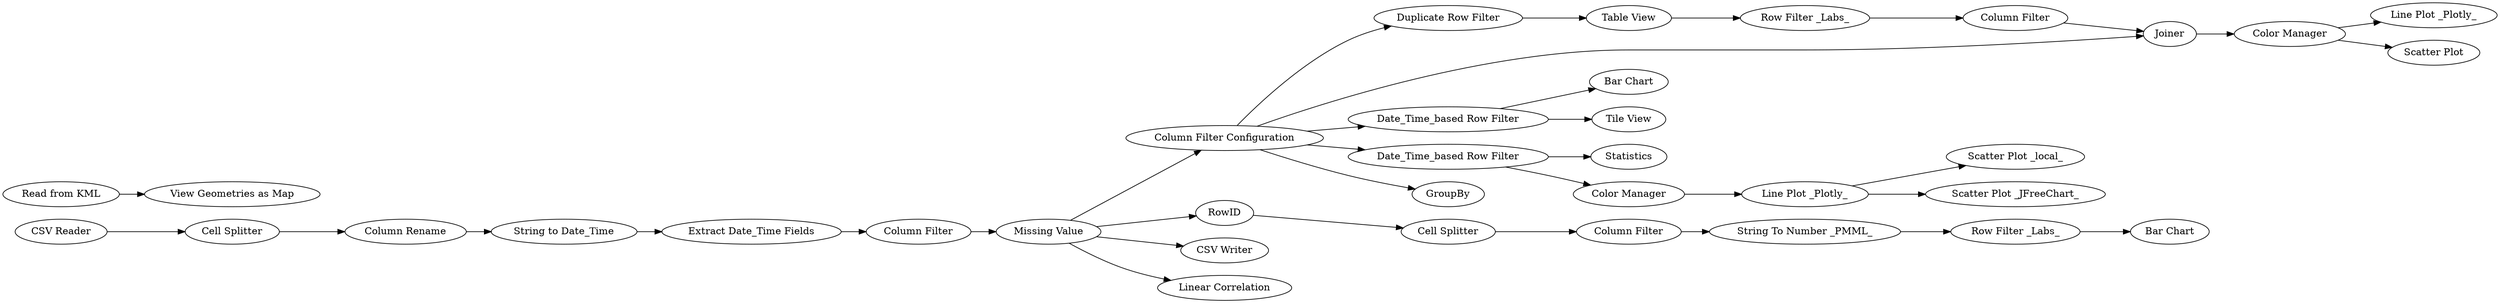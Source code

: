 digraph {
	"2420863263578553649_91" [label="Duplicate Row Filter"]
	"2420863263578553649_56" [label="Scatter Plot _local_"]
	"2420863263578553649_52" [label="Column Filter Configuration"]
	"2420863263578553649_92" [label="Table View"]
	"2420863263578553649_63" [label="Bar Chart"]
	"2420863263578553649_98" [label="Line Plot _Plotly_"]
	"2420863263578553649_94" [label="Column Filter"]
	"2420863263578553649_3" [label="CSV Reader"]
	"2420863263578553649_84" [label=RowID]
	"2420863263578553649_100" [label="Scatter Plot"]
	"2420863263578553649_45" [label="String to Date_Time"]
	"2420863263578553649_93" [label="Row Filter _Labs_"]
	"2420863263578553649_88" [label="Column Filter"]
	"2420863263578553649_33" [label="Missing Value"]
	"2420863263578553649_29" [label="CSV Writer"]
	"2420863263578553649_96" [label=Joiner]
	"2420863263578553649_90" [label="Row Filter _Labs_"]
	"2420863263578553649_99" [label="Color Manager"]
	"2420863263578553649_40" [label="Line Plot _Plotly_"]
	"2420863263578553649_73" [label="Tile View"]
	"2420863263578553649_32" [label="Column Filter"]
	"2420863263578553649_64" [label="Date_Time_based Row Filter"]
	"2420863263578553649_67" [label="View Geometries as Map"]
	"2420863263578553649_35" [label="Date_Time_based Row Filter"]
	"2420863263578553649_87" [label="Cell Splitter"]
	"2420863263578553649_58" [label=Statistics]
	"2420863263578553649_74" [label="Read from KML"]
	"2420863263578553649_89" [label="String To Number _PMML_"]
	"2420863263578553649_44" [label="Color Manager"]
	"2420863263578553649_69" [label="Extract Date_Time Fields"]
	"2420863263578553649_83" [label="Bar Chart"]
	"2420863263578553649_42" [label="Cell Splitter"]
	"2420863263578553649_43" [label="Column Rename"]
	"2420863263578553649_101" [label="Linear Correlation"]
	"2420863263578553649_61" [label=GroupBy]
	"2420863263578553649_80" [label="Scatter Plot _JFreeChart_"]
	"2420863263578553649_45" -> "2420863263578553649_69"
	"2420863263578553649_40" -> "2420863263578553649_56"
	"2420863263578553649_92" -> "2420863263578553649_93"
	"2420863263578553649_40" -> "2420863263578553649_80"
	"2420863263578553649_52" -> "2420863263578553649_35"
	"2420863263578553649_3" -> "2420863263578553649_42"
	"2420863263578553649_96" -> "2420863263578553649_99"
	"2420863263578553649_74" -> "2420863263578553649_67"
	"2420863263578553649_52" -> "2420863263578553649_96"
	"2420863263578553649_35" -> "2420863263578553649_58"
	"2420863263578553649_93" -> "2420863263578553649_94"
	"2420863263578553649_52" -> "2420863263578553649_91"
	"2420863263578553649_64" -> "2420863263578553649_73"
	"2420863263578553649_44" -> "2420863263578553649_40"
	"2420863263578553649_89" -> "2420863263578553649_90"
	"2420863263578553649_35" -> "2420863263578553649_44"
	"2420863263578553649_64" -> "2420863263578553649_63"
	"2420863263578553649_84" -> "2420863263578553649_87"
	"2420863263578553649_33" -> "2420863263578553649_84"
	"2420863263578553649_52" -> "2420863263578553649_64"
	"2420863263578553649_33" -> "2420863263578553649_101"
	"2420863263578553649_32" -> "2420863263578553649_33"
	"2420863263578553649_33" -> "2420863263578553649_29"
	"2420863263578553649_91" -> "2420863263578553649_92"
	"2420863263578553649_88" -> "2420863263578553649_89"
	"2420863263578553649_94" -> "2420863263578553649_96"
	"2420863263578553649_52" -> "2420863263578553649_61"
	"2420863263578553649_90" -> "2420863263578553649_83"
	"2420863263578553649_99" -> "2420863263578553649_100"
	"2420863263578553649_69" -> "2420863263578553649_32"
	"2420863263578553649_33" -> "2420863263578553649_52"
	"2420863263578553649_43" -> "2420863263578553649_45"
	"2420863263578553649_42" -> "2420863263578553649_43"
	"2420863263578553649_87" -> "2420863263578553649_88"
	"2420863263578553649_99" -> "2420863263578553649_98"
	rankdir=LR
}
